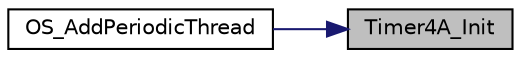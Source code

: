 digraph "Timer4A_Init"
{
 // LATEX_PDF_SIZE
  edge [fontname="Helvetica",fontsize="10",labelfontname="Helvetica",labelfontsize="10"];
  node [fontname="Helvetica",fontsize="10",shape=record];
  rankdir="RL";
  Node1 [label="Timer4A_Init",height=0.2,width=0.4,color="black", fillcolor="grey75", style="filled", fontcolor="black",tooltip=" "];
  Node1 -> Node2 [dir="back",color="midnightblue",fontsize="10",style="solid",fontname="Helvetica"];
  Node2 [label="OS_AddPeriodicThread",height=0.2,width=0.4,color="black", fillcolor="white", style="filled",URL="$_o_s_8c.html#a11987152f9e3687cf35e7aa94793f1fc",tooltip="Adds periodic background thread. Cannot spin, sleep, die, rest, etc. cause it's ISR,..."];
}
